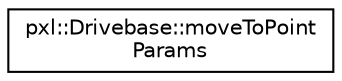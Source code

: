 digraph "Graphical Class Hierarchy"
{
 // LATEX_PDF_SIZE
  edge [fontname="Helvetica",fontsize="10",labelfontname="Helvetica",labelfontsize="10"];
  node [fontname="Helvetica",fontsize="10",shape=record];
  rankdir="LR";
  Node0 [label="pxl::Drivebase::moveToPoint\lParams",height=0.2,width=0.4,color="black", fillcolor="white", style="filled",URL="$structpxl_1_1Drivebase_1_1moveToPointParams.html",tooltip=" "];
}
